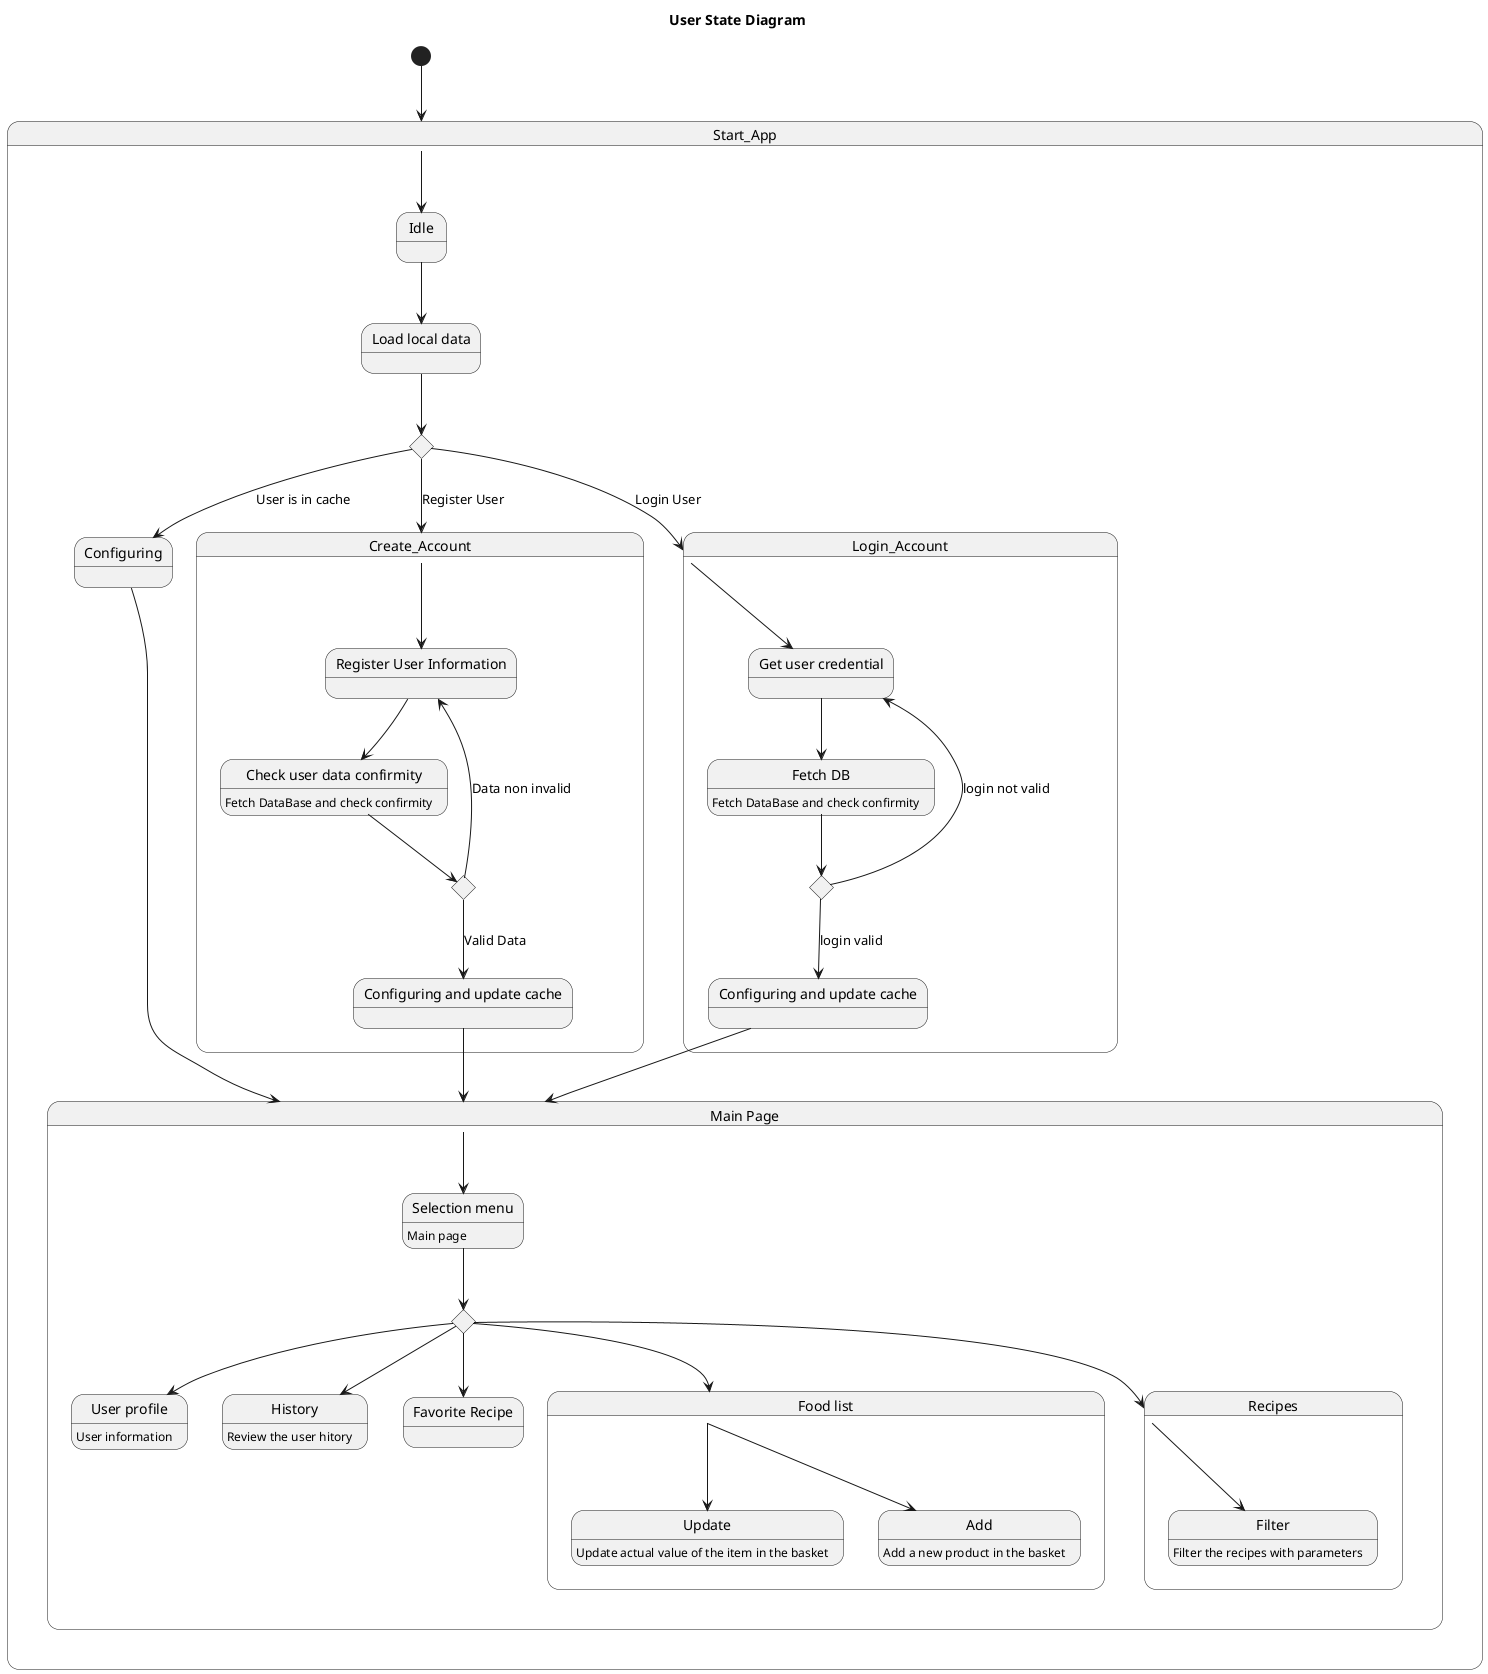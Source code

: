 @startuml
title User State Diagram

[*] --> Start_App

state Start_App {
  state "Idle" as Start_App_Idle
  state "Load local data" as Start_App_Loadlocaldata
  state "Configuring" as Start_App_Configuring
  state user_is_register <<choice>>

  Start_App --> Start_App_Idle
  Start_App_Idle --> Start_App_Loadlocaldata
  Start_App_Loadlocaldata --> user_is_register
  user_is_register --> Start_App_Configuring : User is in cache
  user_is_register --> Create_Account : Register User
  user_is_register --> Login_Account : Login User
  Start_App_Configuring --> Main_Page

}

state Create_Account {
  state "Register User Information" as Register_User_Information
  state "Check user data confirmity" as Check_user_data_confirmity : Fetch DataBase and check confirmity
  state autority_check_user_register <<choice>>
  state "Configuring and update cache" as Create_Account_Configuring

  Create_Account --> Register_User_Information
  Register_User_Information --> Check_user_data_confirmity
  Check_user_data_confirmity --> autority_check_user_register
  autority_check_user_register --> Register_User_Information : Data non invalid
  autority_check_user_register --> Create_Account_Configuring : Valid Data
  Create_Account_Configuring --> Main_Page
}

state Login_Account {
  state "Get user credential" as get_user_credential
  state "Fetch DB" as Login_fetch_db : Fetch DataBase and check confirmity
  state login_check_confirmity <<choice>>
  state "Configuring and update cache" as login_update_cache

  Login_Account --> get_user_credential
  get_user_credential --> Login_fetch_db
  Login_fetch_db --> login_check_confirmity
  login_check_confirmity --> get_user_credential : login not valid
  login_check_confirmity --> login_update_cache : login valid
  login_update_cache --> Main_Page
}

state "Main Page" as Main_Page {
  state "Selection menu" as Selection_menu : Main page
  state "Selection" as main_select_all <<choice>>

  state "User profile" as User_profile : User information
  state "Food list" as Liste_de_course {
    state "Update" as Food_update : Update actual value of the item in the basket
    state "Add" as Food_add : Add a new product in the basket

    Liste_de_course --> Food_add
    Liste_de_course --> Food_update
  }
  state "History" as Historique : Review the user hitory
  state "Recipes" as Recipe {
    state "Filter" as Recipe_Filter : Filter the recipes with parameters

    Recipe --> Recipe_Filter
  }
  state "Favorite Recipe" as Favorite_Recipe


  Main_Page --> Selection_menu
  Selection_menu --> main_select_all
  main_select_all --> User_profile
  main_select_all --> Liste_de_course
  main_select_all --> Historique
  main_select_all --> Recipe

  main_select_all --> Favorite_Recipe



}



@enduml
